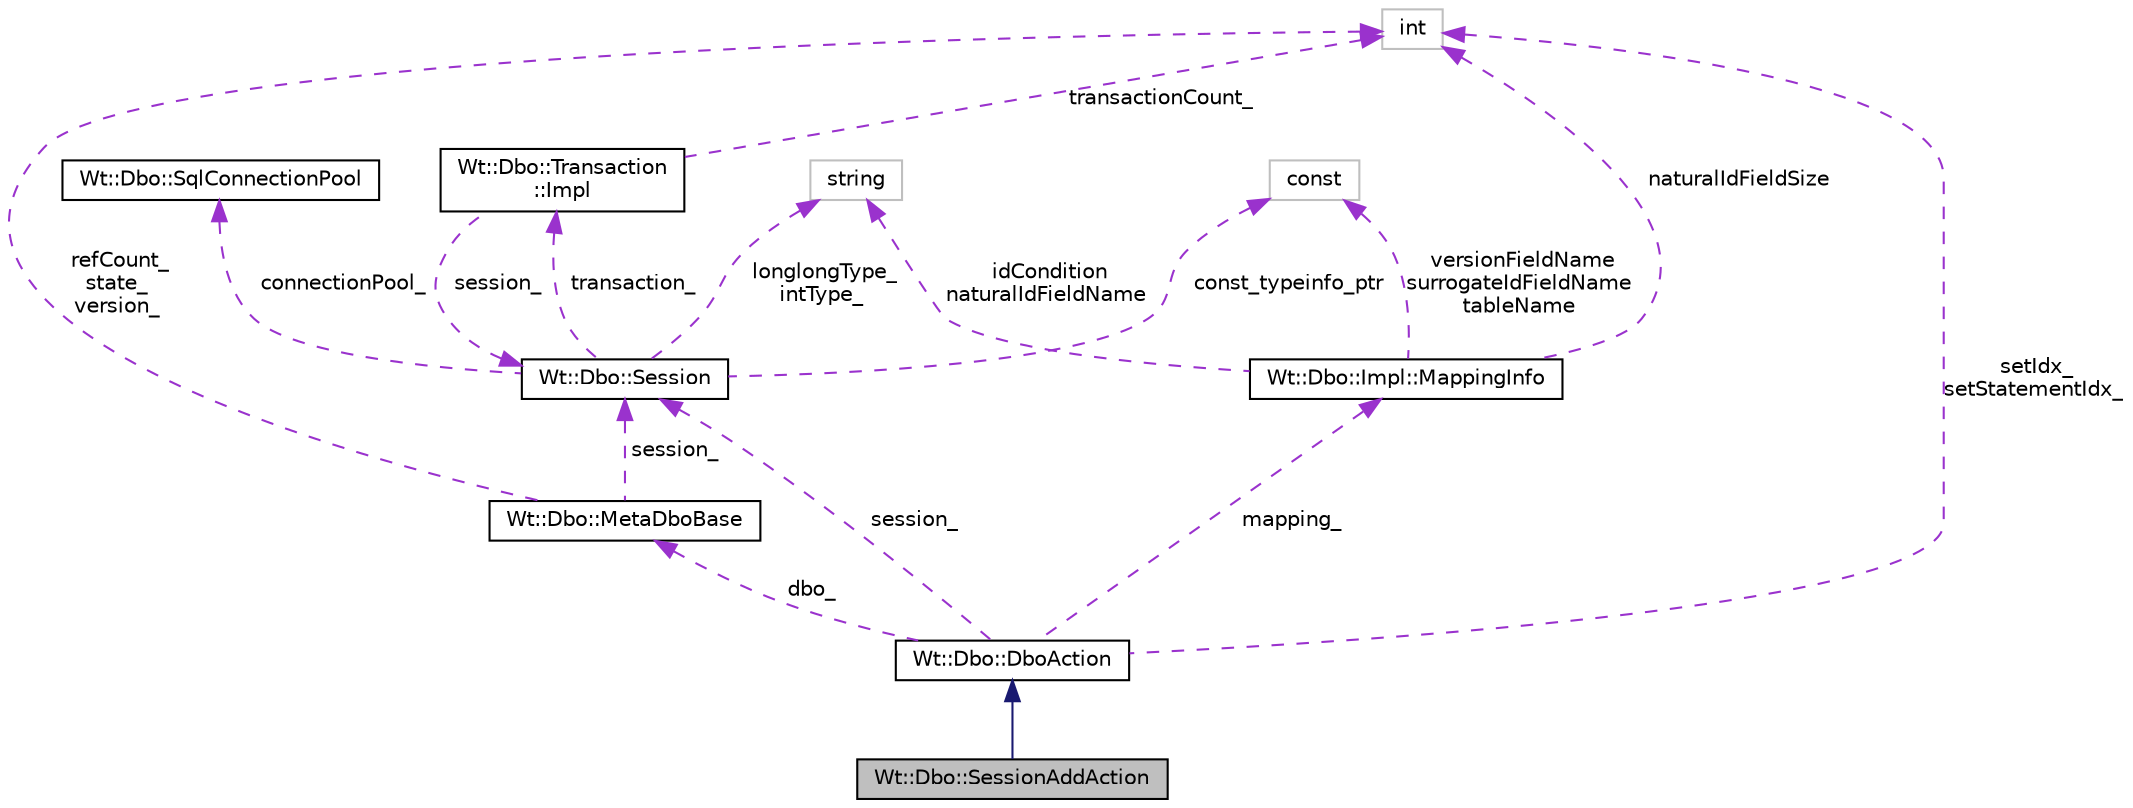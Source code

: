digraph "Wt::Dbo::SessionAddAction"
{
 // LATEX_PDF_SIZE
  edge [fontname="Helvetica",fontsize="10",labelfontname="Helvetica",labelfontsize="10"];
  node [fontname="Helvetica",fontsize="10",shape=record];
  Node1 [label="Wt::Dbo::SessionAddAction",height=0.2,width=0.4,color="black", fillcolor="grey75", style="filled", fontcolor="black",tooltip=" "];
  Node2 -> Node1 [dir="back",color="midnightblue",fontsize="10",style="solid",fontname="Helvetica"];
  Node2 [label="Wt::Dbo::DboAction",height=0.2,width=0.4,color="black", fillcolor="white", style="filled",URL="$classWt_1_1Dbo_1_1DboAction.html",tooltip=" "];
  Node3 -> Node2 [dir="back",color="darkorchid3",fontsize="10",style="dashed",label=" dbo_" ,fontname="Helvetica"];
  Node3 [label="Wt::Dbo::MetaDboBase",height=0.2,width=0.4,color="black", fillcolor="white", style="filled",URL="$classWt_1_1Dbo_1_1MetaDboBase.html",tooltip=" "];
  Node4 -> Node3 [dir="back",color="darkorchid3",fontsize="10",style="dashed",label=" refCount_\nstate_\nversion_" ,fontname="Helvetica"];
  Node4 [label="int",height=0.2,width=0.4,color="grey75", fillcolor="white", style="filled",tooltip=" "];
  Node5 -> Node3 [dir="back",color="darkorchid3",fontsize="10",style="dashed",label=" session_" ,fontname="Helvetica"];
  Node5 [label="Wt::Dbo::Session",height=0.2,width=0.4,color="black", fillcolor="white", style="filled",URL="$classWt_1_1Dbo_1_1Session.html",tooltip="A database session."];
  Node6 -> Node5 [dir="back",color="darkorchid3",fontsize="10",style="dashed",label=" transaction_" ,fontname="Helvetica"];
  Node6 [label="Wt::Dbo::Transaction\l::Impl",height=0.2,width=0.4,color="black", fillcolor="white", style="filled",URL="$structWt_1_1Dbo_1_1Transaction_1_1Impl.html",tooltip=" "];
  Node4 -> Node6 [dir="back",color="darkorchid3",fontsize="10",style="dashed",label=" transactionCount_" ,fontname="Helvetica"];
  Node5 -> Node6 [dir="back",color="darkorchid3",fontsize="10",style="dashed",label=" session_" ,fontname="Helvetica"];
  Node7 -> Node5 [dir="back",color="darkorchid3",fontsize="10",style="dashed",label=" longlongType_\nintType_" ,fontname="Helvetica"];
  Node7 [label="string",height=0.2,width=0.4,color="grey75", fillcolor="white", style="filled",tooltip=" "];
  Node8 -> Node5 [dir="back",color="darkorchid3",fontsize="10",style="dashed",label=" const_typeinfo_ptr" ,fontname="Helvetica"];
  Node8 [label="const",height=0.2,width=0.4,color="grey75", fillcolor="white", style="filled",tooltip=" "];
  Node9 -> Node5 [dir="back",color="darkorchid3",fontsize="10",style="dashed",label=" connectionPool_" ,fontname="Helvetica"];
  Node9 [label="Wt::Dbo::SqlConnectionPool",height=0.2,width=0.4,color="black", fillcolor="white", style="filled",URL="$classWt_1_1Dbo_1_1SqlConnectionPool.html",tooltip="Abstract base class for a SQL connection pool."];
  Node4 -> Node2 [dir="back",color="darkorchid3",fontsize="10",style="dashed",label=" setIdx_\nsetStatementIdx_" ,fontname="Helvetica"];
  Node5 -> Node2 [dir="back",color="darkorchid3",fontsize="10",style="dashed",label=" session_" ,fontname="Helvetica"];
  Node10 -> Node2 [dir="back",color="darkorchid3",fontsize="10",style="dashed",label=" mapping_" ,fontname="Helvetica"];
  Node10 [label="Wt::Dbo::Impl::MappingInfo",height=0.2,width=0.4,color="black", fillcolor="white", style="filled",URL="$structWt_1_1Dbo_1_1Impl_1_1MappingInfo.html",tooltip=" "];
  Node4 -> Node10 [dir="back",color="darkorchid3",fontsize="10",style="dashed",label=" naturalIdFieldSize" ,fontname="Helvetica"];
  Node7 -> Node10 [dir="back",color="darkorchid3",fontsize="10",style="dashed",label=" idCondition\nnaturalIdFieldName" ,fontname="Helvetica"];
  Node8 -> Node10 [dir="back",color="darkorchid3",fontsize="10",style="dashed",label=" versionFieldName\nsurrogateIdFieldName\ntableName" ,fontname="Helvetica"];
}
